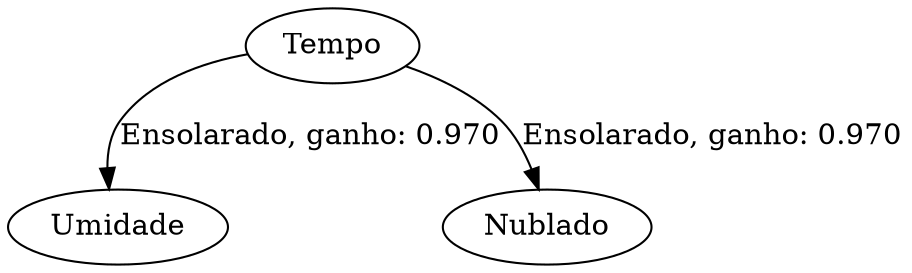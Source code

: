digraph G {
	Tempo -> Umidade [label="Ensolarado, ganho: 0.970"]
	Tempo -> Nublado [label="Ensolarado, ganho: 0.970"]
}
